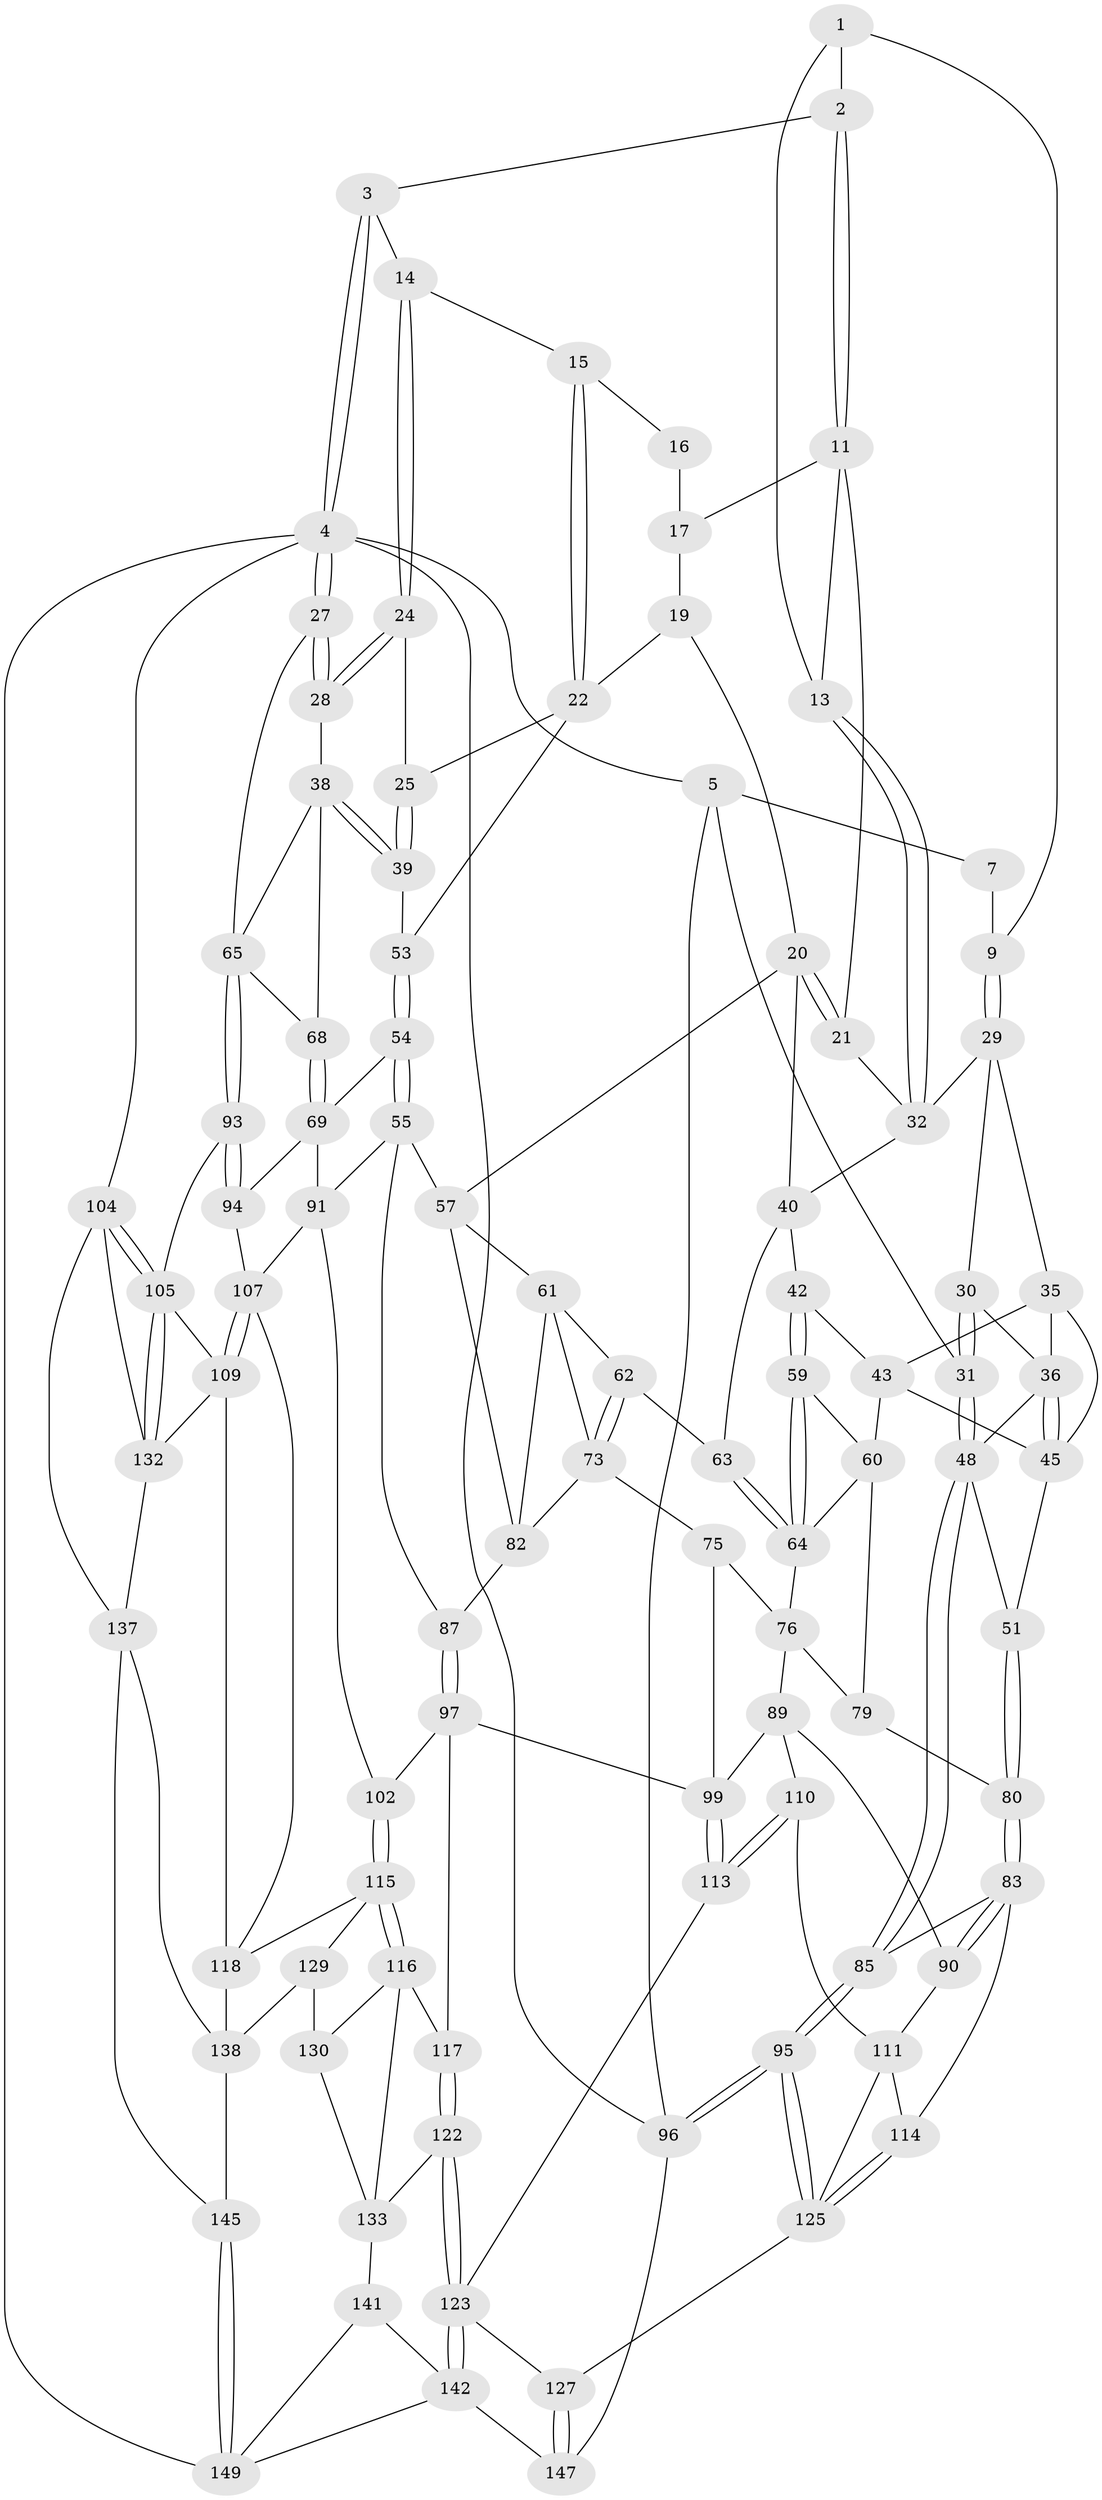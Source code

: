 // original degree distribution, {3: 0.013333333333333334, 4: 0.24, 6: 0.22666666666666666, 5: 0.52}
// Generated by graph-tools (version 1.1) at 2025/11/02/27/25 16:11:54]
// undirected, 94 vertices, 209 edges
graph export_dot {
graph [start="1"]
  node [color=gray90,style=filled];
  1 [pos="+0.25717784897631785+0",super="+8"];
  2 [pos="+0.38191704294662504+0"];
  3 [pos="+0.8356139804880043+0"];
  4 [pos="+1+0",super="+103"];
  5 [pos="+0+0",super="+6"];
  7 [pos="+0.24705652948604037+0",super="+10"];
  9 [pos="+0.20225517963627582+0.12504774107695565"];
  11 [pos="+0.40600895628573935+0",super="+12"];
  13 [pos="+0.26907781569190425+0.13781901750256317"];
  14 [pos="+0.7851173228707506+0"];
  15 [pos="+0.633721654263529+0.06109681568232169"];
  16 [pos="+0.6246283915309253+0.061636049392879935"];
  17 [pos="+0.510448323144344+0.054998183460386214",super="+18"];
  19 [pos="+0.5112249750895048+0.235679266041534"];
  20 [pos="+0.45569723055516403+0.23039248489470737",super="+46"];
  21 [pos="+0.4403834071262212+0.22035244790545863"];
  22 [pos="+0.5861257092828305+0.26520362943246795",super="+23"];
  24 [pos="+0.8130221732808246+0.10519880357180754"];
  25 [pos="+0.7382545272231835+0.19238392567796875",super="+26"];
  27 [pos="+1+0.2105210783595463"];
  28 [pos="+0.9198702363075192+0.22080881108056546"];
  29 [pos="+0.16507701146777873+0.1518003424309462",super="+34"];
  30 [pos="+0.09132023142721961+0.16785510962083888"];
  31 [pos="+0+0"];
  32 [pos="+0.3056854169153673+0.2209132066573646",super="+33"];
  35 [pos="+0.18165659473161544+0.26269914780101455",super="+44"];
  36 [pos="+0.15140489650280273+0.2711576886516221",super="+37"];
  38 [pos="+0.8827858363039848+0.29424012299582947",super="+67"];
  39 [pos="+0.8141263038281774+0.32813121762108594",super="+47"];
  40 [pos="+0.2852416340501442+0.30897415395300054",super="+41"];
  42 [pos="+0.25413809040034613+0.3276500971088968"];
  43 [pos="+0.21132466064127658+0.3257346283917768",super="+52"];
  45 [pos="+0.17057126841260628+0.33306663442826884",super="+50"];
  48 [pos="+0+0.3184388357342384",super="+49"];
  51 [pos="+0.10283059546927131+0.3746493237332352"];
  53 [pos="+0.5830039977731021+0.27665251128581547",super="+72"];
  54 [pos="+0.5547753023625909+0.414877658648042",super="+71"];
  55 [pos="+0.5416346970183258+0.44019012794405515",super="+56"];
  57 [pos="+0.4366535720025556+0.4003295423869379",super="+58"];
  59 [pos="+0.20931191938465704+0.3903509987108851"];
  60 [pos="+0.18407264363986503+0.38910143656710083",super="+78"];
  61 [pos="+0.34839173388818495+0.3831649916858351",super="+81"];
  62 [pos="+0.316022240840797+0.37213766837864415"];
  63 [pos="+0.30351119377269176+0.36137882139647226"];
  64 [pos="+0.2430132134679871+0.41694541966428483",super="+77"];
  65 [pos="+1+0.3144688668117898",super="+66"];
  68 [pos="+0.9121504694751112+0.4629051393136995"];
  69 [pos="+0.9034325620347893+0.48547074062228274",super="+70"];
  73 [pos="+0.29191565111477186+0.4632291154038049",super="+74"];
  75 [pos="+0.2738373808223811+0.4877539646367559"];
  76 [pos="+0.26259263767287205+0.48388254121171254",super="+88"];
  79 [pos="+0.17237098808895432+0.4644415179304983"];
  80 [pos="+0.07156645446922344+0.45048454587079534"];
  82 [pos="+0.374663876982087+0.45433071425819865",super="+86"];
  83 [pos="+0+0.5352394823498389",super="+84"];
  85 [pos="+0+0.5245375206121675"];
  87 [pos="+0.4335046490539483+0.5461865866308532"];
  89 [pos="+0.16243190539928032+0.5771233683784669",super="+101"];
  90 [pos="+0.12429555613272966+0.5829475806657894"];
  91 [pos="+0.7190781768583472+0.582491317996078",super="+92"];
  93 [pos="+1+0.6069470856635522"];
  94 [pos="+0.9229861342426123+0.5055670666856673"];
  95 [pos="+0+1"];
  96 [pos="+0+1"];
  97 [pos="+0.4301425731839654+0.5620042124277127",super="+98"];
  99 [pos="+0.3350920683356666+0.6218077132772697",super="+100"];
  102 [pos="+0.5759918015693154+0.6275163400288107"];
  104 [pos="+1+1",super="+143"];
  105 [pos="+1+0.7182763835168029",super="+106"];
  107 [pos="+0.8987059694650341+0.5960556482158789",super="+108"];
  109 [pos="+0.911465602800285+0.6816579203377998",super="+121"];
  110 [pos="+0.20083630467691752+0.701001208801396"];
  111 [pos="+0.1763983509183752+0.7152679831494982",super="+112"];
  113 [pos="+0.27151070806145194+0.7184528749422272"];
  114 [pos="+0.05999554823767758+0.7129625976634294"];
  115 [pos="+0.550765743287442+0.6950192994922496",super="+120"];
  116 [pos="+0.5004838608959769+0.7259643070216831",super="+131"];
  117 [pos="+0.42410472955540285+0.7008593714645668"];
  118 [pos="+0.7606177619639948+0.7061266350491071",super="+119"];
  122 [pos="+0.35193546400138137+0.8182461684879984"];
  123 [pos="+0.32421255828062684+0.8397479893142341",super="+124"];
  125 [pos="+0.08135133543911574+0.8457738109550103",super="+126"];
  127 [pos="+0.27340913476290485+0.8481699586145108",super="+128"];
  129 [pos="+0.5823065923033156+0.8169345735849537",super="+139"];
  130 [pos="+0.5395853483191888+0.7873688641273803",super="+134"];
  132 [pos="+0.9285696945882896+0.8309553281769104",super="+136"];
  133 [pos="+0.47587023936013256+0.8327325877079466",super="+135"];
  137 [pos="+0.9017510619317578+0.8684096565039642",super="+144"];
  138 [pos="+0.7339828578265397+0.8292884890621095",super="+140"];
  141 [pos="+0.45272851647446505+0.9282218653966917"];
  142 [pos="+0.34153574243488927+0.8660879982432415",super="+146"];
  145 [pos="+0.7134515514508187+1"];
  147 [pos="+0.26602885009742333+1",super="+148"];
  149 [pos="+0.7136102584651254+1",super="+150"];
  1 -- 2;
  1 -- 13;
  1 -- 9;
  2 -- 3;
  2 -- 11;
  2 -- 11;
  3 -- 4;
  3 -- 4;
  3 -- 14;
  4 -- 5;
  4 -- 27;
  4 -- 27;
  4 -- 96;
  4 -- 104;
  4 -- 149;
  5 -- 31;
  5 -- 96;
  5 -- 7 [weight=2];
  7 -- 9;
  9 -- 29;
  9 -- 29;
  11 -- 17;
  11 -- 13;
  11 -- 21;
  13 -- 32;
  13 -- 32;
  14 -- 15;
  14 -- 24;
  14 -- 24;
  15 -- 16;
  15 -- 22;
  15 -- 22;
  16 -- 17 [weight=2];
  17 -- 19;
  19 -- 20;
  19 -- 22;
  20 -- 21;
  20 -- 21;
  20 -- 40;
  20 -- 57;
  21 -- 32;
  22 -- 53;
  22 -- 25;
  24 -- 25;
  24 -- 28;
  24 -- 28;
  25 -- 39 [weight=2];
  25 -- 39;
  27 -- 28;
  27 -- 28;
  27 -- 65;
  28 -- 38;
  29 -- 30;
  29 -- 35;
  29 -- 32;
  30 -- 31;
  30 -- 31;
  30 -- 36;
  31 -- 48;
  31 -- 48;
  32 -- 40;
  35 -- 36;
  35 -- 43;
  35 -- 45;
  36 -- 45;
  36 -- 45;
  36 -- 48;
  38 -- 39;
  38 -- 39;
  38 -- 68;
  38 -- 65;
  39 -- 53;
  40 -- 42;
  40 -- 63;
  42 -- 43;
  42 -- 59;
  42 -- 59;
  43 -- 60;
  43 -- 45;
  45 -- 51;
  48 -- 85;
  48 -- 85;
  48 -- 51;
  51 -- 80;
  51 -- 80;
  53 -- 54 [weight=2];
  53 -- 54;
  54 -- 55;
  54 -- 55;
  54 -- 69;
  55 -- 57;
  55 -- 87;
  55 -- 91;
  57 -- 82;
  57 -- 61;
  59 -- 60;
  59 -- 64;
  59 -- 64;
  60 -- 64;
  60 -- 79;
  61 -- 62;
  61 -- 73;
  61 -- 82;
  62 -- 63;
  62 -- 73;
  62 -- 73;
  63 -- 64;
  63 -- 64;
  64 -- 76;
  65 -- 93;
  65 -- 93;
  65 -- 68;
  68 -- 69;
  68 -- 69;
  69 -- 94;
  69 -- 91;
  73 -- 75;
  73 -- 82;
  75 -- 76;
  75 -- 99;
  76 -- 89;
  76 -- 79;
  79 -- 80;
  80 -- 83;
  80 -- 83;
  82 -- 87;
  83 -- 90;
  83 -- 90;
  83 -- 114;
  83 -- 85;
  85 -- 95;
  85 -- 95;
  87 -- 97;
  87 -- 97;
  89 -- 90;
  89 -- 99;
  89 -- 110;
  90 -- 111;
  91 -- 107;
  91 -- 102;
  93 -- 94;
  93 -- 94;
  93 -- 105;
  94 -- 107;
  95 -- 96;
  95 -- 96;
  95 -- 125;
  95 -- 125;
  96 -- 147;
  97 -- 102;
  97 -- 99;
  97 -- 117;
  99 -- 113;
  99 -- 113;
  102 -- 115;
  102 -- 115;
  104 -- 105;
  104 -- 105;
  104 -- 137;
  104 -- 132;
  105 -- 132;
  105 -- 132;
  105 -- 109;
  107 -- 109;
  107 -- 109;
  107 -- 118;
  109 -- 132;
  109 -- 118;
  110 -- 111;
  110 -- 113;
  110 -- 113;
  111 -- 125;
  111 -- 114;
  113 -- 123;
  114 -- 125;
  114 -- 125;
  115 -- 116;
  115 -- 116;
  115 -- 129;
  115 -- 118;
  116 -- 117;
  116 -- 130;
  116 -- 133;
  117 -- 122;
  117 -- 122;
  118 -- 138;
  122 -- 123;
  122 -- 123;
  122 -- 133;
  123 -- 142;
  123 -- 142;
  123 -- 127;
  125 -- 127;
  127 -- 147 [weight=2];
  127 -- 147;
  129 -- 130 [weight=2];
  129 -- 138;
  130 -- 133;
  132 -- 137;
  133 -- 141;
  137 -- 138;
  137 -- 145;
  138 -- 145;
  141 -- 142;
  141 -- 149;
  142 -- 147;
  142 -- 149;
  145 -- 149;
  145 -- 149;
}
